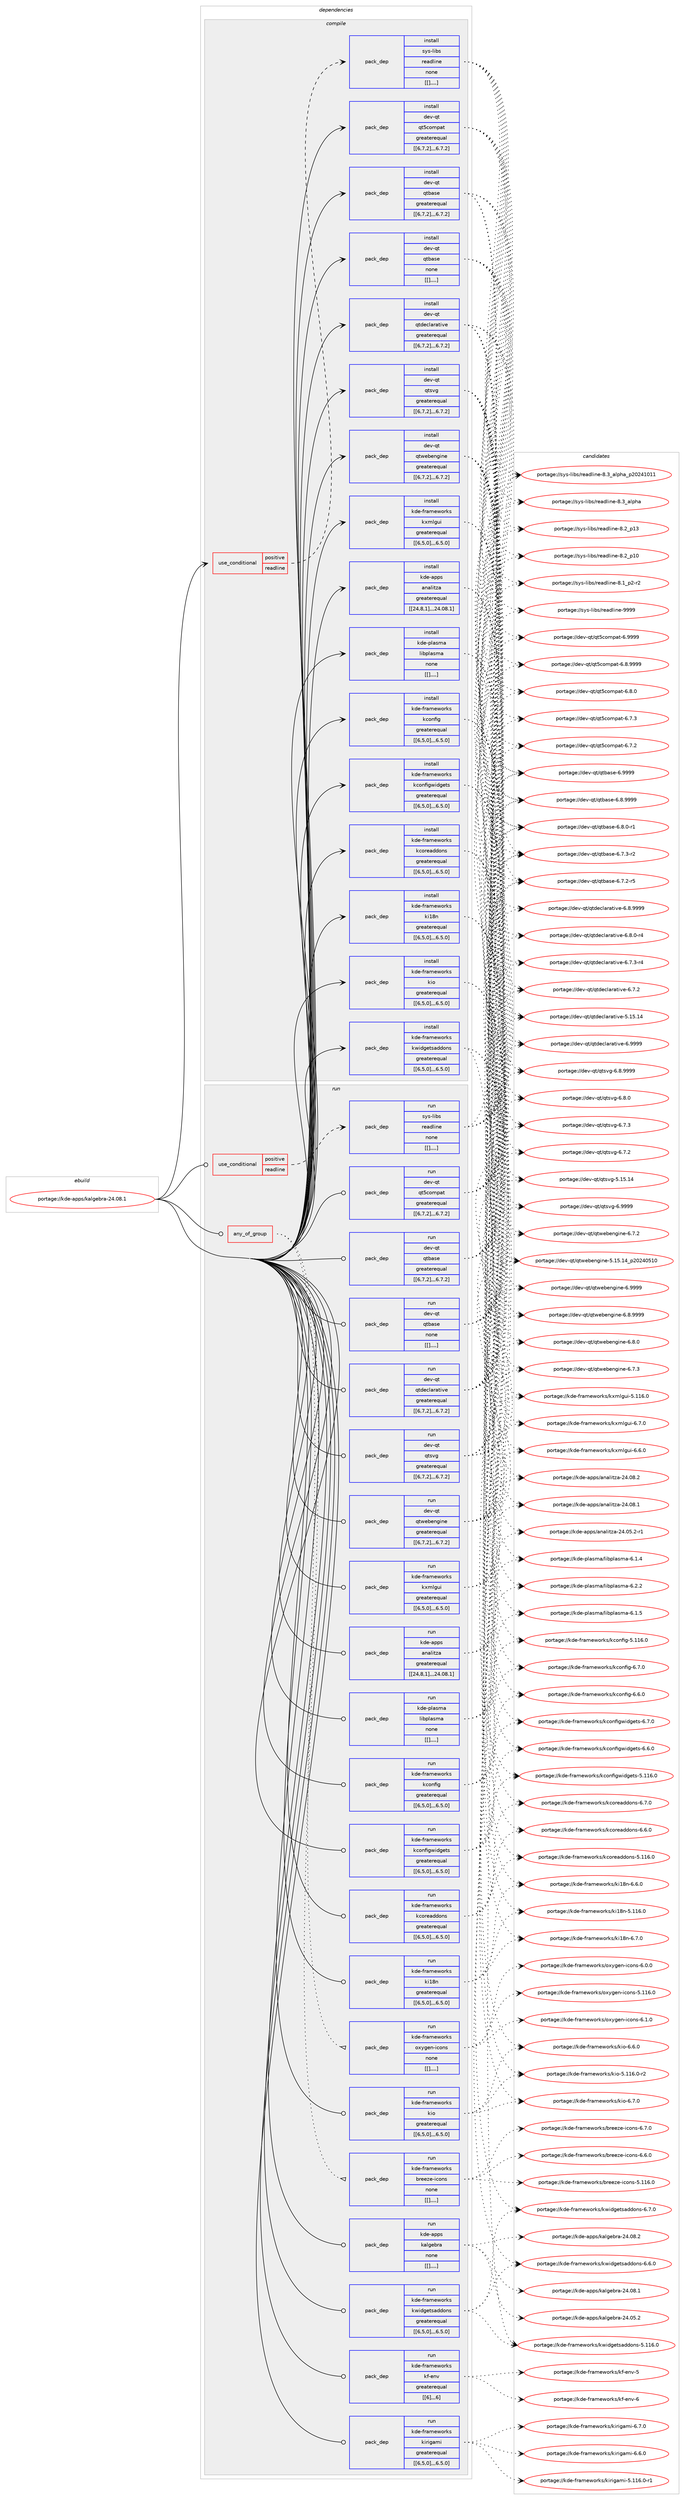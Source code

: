 digraph prolog {

# *************
# Graph options
# *************

newrank=true;
concentrate=true;
compound=true;
graph [rankdir=LR,fontname=Helvetica,fontsize=10,ranksep=1.5];#, ranksep=2.5, nodesep=0.2];
edge  [arrowhead=vee];
node  [fontname=Helvetica,fontsize=10];

# **********
# The ebuild
# **********

subgraph cluster_leftcol {
color=gray;
label=<<i>ebuild</i>>;
id [label="portage://kde-apps/kalgebra-24.08.1", color=red, width=4, href="../kde-apps/kalgebra-24.08.1.svg"];
}

# ****************
# The dependencies
# ****************

subgraph cluster_midcol {
color=gray;
label=<<i>dependencies</i>>;
subgraph cluster_compile {
fillcolor="#eeeeee";
style=filled;
label=<<i>compile</i>>;
subgraph cond71721 {
dependency262091 [label=<<TABLE BORDER="0" CELLBORDER="1" CELLSPACING="0" CELLPADDING="4"><TR><TD ROWSPAN="3" CELLPADDING="10">use_conditional</TD></TR><TR><TD>positive</TD></TR><TR><TD>readline</TD></TR></TABLE>>, shape=none, color=red];
subgraph pack188599 {
dependency262130 [label=<<TABLE BORDER="0" CELLBORDER="1" CELLSPACING="0" CELLPADDING="4" WIDTH="220"><TR><TD ROWSPAN="6" CELLPADDING="30">pack_dep</TD></TR><TR><TD WIDTH="110">install</TD></TR><TR><TD>sys-libs</TD></TR><TR><TD>readline</TD></TR><TR><TD>none</TD></TR><TR><TD>[[],,,,]</TD></TR></TABLE>>, shape=none, color=blue];
}
dependency262091:e -> dependency262130:w [weight=20,style="dashed",arrowhead="vee"];
}
id:e -> dependency262091:w [weight=20,style="solid",arrowhead="vee"];
subgraph pack188667 {
dependency262189 [label=<<TABLE BORDER="0" CELLBORDER="1" CELLSPACING="0" CELLPADDING="4" WIDTH="220"><TR><TD ROWSPAN="6" CELLPADDING="30">pack_dep</TD></TR><TR><TD WIDTH="110">install</TD></TR><TR><TD>dev-qt</TD></TR><TR><TD>qt5compat</TD></TR><TR><TD>greaterequal</TD></TR><TR><TD>[[6,7,2],,,6.7.2]</TD></TR></TABLE>>, shape=none, color=blue];
}
id:e -> dependency262189:w [weight=20,style="solid",arrowhead="vee"];
subgraph pack188670 {
dependency262213 [label=<<TABLE BORDER="0" CELLBORDER="1" CELLSPACING="0" CELLPADDING="4" WIDTH="220"><TR><TD ROWSPAN="6" CELLPADDING="30">pack_dep</TD></TR><TR><TD WIDTH="110">install</TD></TR><TR><TD>dev-qt</TD></TR><TR><TD>qtbase</TD></TR><TR><TD>greaterequal</TD></TR><TR><TD>[[6,7,2],,,6.7.2]</TD></TR></TABLE>>, shape=none, color=blue];
}
id:e -> dependency262213:w [weight=20,style="solid",arrowhead="vee"];
subgraph pack188724 {
dependency262261 [label=<<TABLE BORDER="0" CELLBORDER="1" CELLSPACING="0" CELLPADDING="4" WIDTH="220"><TR><TD ROWSPAN="6" CELLPADDING="30">pack_dep</TD></TR><TR><TD WIDTH="110">install</TD></TR><TR><TD>dev-qt</TD></TR><TR><TD>qtbase</TD></TR><TR><TD>none</TD></TR><TR><TD>[[],,,,]</TD></TR></TABLE>>, shape=none, color=blue];
}
id:e -> dependency262261:w [weight=20,style="solid",arrowhead="vee"];
subgraph pack188790 {
dependency262328 [label=<<TABLE BORDER="0" CELLBORDER="1" CELLSPACING="0" CELLPADDING="4" WIDTH="220"><TR><TD ROWSPAN="6" CELLPADDING="30">pack_dep</TD></TR><TR><TD WIDTH="110">install</TD></TR><TR><TD>dev-qt</TD></TR><TR><TD>qtdeclarative</TD></TR><TR><TD>greaterequal</TD></TR><TR><TD>[[6,7,2],,,6.7.2]</TD></TR></TABLE>>, shape=none, color=blue];
}
id:e -> dependency262328:w [weight=20,style="solid",arrowhead="vee"];
subgraph pack188831 {
dependency262466 [label=<<TABLE BORDER="0" CELLBORDER="1" CELLSPACING="0" CELLPADDING="4" WIDTH="220"><TR><TD ROWSPAN="6" CELLPADDING="30">pack_dep</TD></TR><TR><TD WIDTH="110">install</TD></TR><TR><TD>dev-qt</TD></TR><TR><TD>qtsvg</TD></TR><TR><TD>greaterequal</TD></TR><TR><TD>[[6,7,2],,,6.7.2]</TD></TR></TABLE>>, shape=none, color=blue];
}
id:e -> dependency262466:w [weight=20,style="solid",arrowhead="vee"];
subgraph pack188918 {
dependency262486 [label=<<TABLE BORDER="0" CELLBORDER="1" CELLSPACING="0" CELLPADDING="4" WIDTH="220"><TR><TD ROWSPAN="6" CELLPADDING="30">pack_dep</TD></TR><TR><TD WIDTH="110">install</TD></TR><TR><TD>dev-qt</TD></TR><TR><TD>qtwebengine</TD></TR><TR><TD>greaterequal</TD></TR><TR><TD>[[6,7,2],,,6.7.2]</TD></TR></TABLE>>, shape=none, color=blue];
}
id:e -> dependency262486:w [weight=20,style="solid",arrowhead="vee"];
subgraph pack188953 {
dependency262511 [label=<<TABLE BORDER="0" CELLBORDER="1" CELLSPACING="0" CELLPADDING="4" WIDTH="220"><TR><TD ROWSPAN="6" CELLPADDING="30">pack_dep</TD></TR><TR><TD WIDTH="110">install</TD></TR><TR><TD>kde-apps</TD></TR><TR><TD>analitza</TD></TR><TR><TD>greaterequal</TD></TR><TR><TD>[[24,8,1],,,24.08.1]</TD></TR></TABLE>>, shape=none, color=blue];
}
id:e -> dependency262511:w [weight=20,style="solid",arrowhead="vee"];
subgraph pack188973 {
dependency262580 [label=<<TABLE BORDER="0" CELLBORDER="1" CELLSPACING="0" CELLPADDING="4" WIDTH="220"><TR><TD ROWSPAN="6" CELLPADDING="30">pack_dep</TD></TR><TR><TD WIDTH="110">install</TD></TR><TR><TD>kde-frameworks</TD></TR><TR><TD>kconfig</TD></TR><TR><TD>greaterequal</TD></TR><TR><TD>[[6,5,0],,,6.5.0]</TD></TR></TABLE>>, shape=none, color=blue];
}
id:e -> dependency262580:w [weight=20,style="solid",arrowhead="vee"];
subgraph pack189030 {
dependency262640 [label=<<TABLE BORDER="0" CELLBORDER="1" CELLSPACING="0" CELLPADDING="4" WIDTH="220"><TR><TD ROWSPAN="6" CELLPADDING="30">pack_dep</TD></TR><TR><TD WIDTH="110">install</TD></TR><TR><TD>kde-frameworks</TD></TR><TR><TD>kconfigwidgets</TD></TR><TR><TD>greaterequal</TD></TR><TR><TD>[[6,5,0],,,6.5.0]</TD></TR></TABLE>>, shape=none, color=blue];
}
id:e -> dependency262640:w [weight=20,style="solid",arrowhead="vee"];
subgraph pack189062 {
dependency262656 [label=<<TABLE BORDER="0" CELLBORDER="1" CELLSPACING="0" CELLPADDING="4" WIDTH="220"><TR><TD ROWSPAN="6" CELLPADDING="30">pack_dep</TD></TR><TR><TD WIDTH="110">install</TD></TR><TR><TD>kde-frameworks</TD></TR><TR><TD>kcoreaddons</TD></TR><TR><TD>greaterequal</TD></TR><TR><TD>[[6,5,0],,,6.5.0]</TD></TR></TABLE>>, shape=none, color=blue];
}
id:e -> dependency262656:w [weight=20,style="solid",arrowhead="vee"];
subgraph pack189117 {
dependency262720 [label=<<TABLE BORDER="0" CELLBORDER="1" CELLSPACING="0" CELLPADDING="4" WIDTH="220"><TR><TD ROWSPAN="6" CELLPADDING="30">pack_dep</TD></TR><TR><TD WIDTH="110">install</TD></TR><TR><TD>kde-frameworks</TD></TR><TR><TD>ki18n</TD></TR><TR><TD>greaterequal</TD></TR><TR><TD>[[6,5,0],,,6.5.0]</TD></TR></TABLE>>, shape=none, color=blue];
}
id:e -> dependency262720:w [weight=20,style="solid",arrowhead="vee"];
subgraph pack189133 {
dependency262723 [label=<<TABLE BORDER="0" CELLBORDER="1" CELLSPACING="0" CELLPADDING="4" WIDTH="220"><TR><TD ROWSPAN="6" CELLPADDING="30">pack_dep</TD></TR><TR><TD WIDTH="110">install</TD></TR><TR><TD>kde-frameworks</TD></TR><TR><TD>kio</TD></TR><TR><TD>greaterequal</TD></TR><TR><TD>[[6,5,0],,,6.5.0]</TD></TR></TABLE>>, shape=none, color=blue];
}
id:e -> dependency262723:w [weight=20,style="solid",arrowhead="vee"];
subgraph pack189158 {
dependency262744 [label=<<TABLE BORDER="0" CELLBORDER="1" CELLSPACING="0" CELLPADDING="4" WIDTH="220"><TR><TD ROWSPAN="6" CELLPADDING="30">pack_dep</TD></TR><TR><TD WIDTH="110">install</TD></TR><TR><TD>kde-frameworks</TD></TR><TR><TD>kwidgetsaddons</TD></TR><TR><TD>greaterequal</TD></TR><TR><TD>[[6,5,0],,,6.5.0]</TD></TR></TABLE>>, shape=none, color=blue];
}
id:e -> dependency262744:w [weight=20,style="solid",arrowhead="vee"];
subgraph pack189179 {
dependency262790 [label=<<TABLE BORDER="0" CELLBORDER="1" CELLSPACING="0" CELLPADDING="4" WIDTH="220"><TR><TD ROWSPAN="6" CELLPADDING="30">pack_dep</TD></TR><TR><TD WIDTH="110">install</TD></TR><TR><TD>kde-frameworks</TD></TR><TR><TD>kxmlgui</TD></TR><TR><TD>greaterequal</TD></TR><TR><TD>[[6,5,0],,,6.5.0]</TD></TR></TABLE>>, shape=none, color=blue];
}
id:e -> dependency262790:w [weight=20,style="solid",arrowhead="vee"];
subgraph pack189196 {
dependency262902 [label=<<TABLE BORDER="0" CELLBORDER="1" CELLSPACING="0" CELLPADDING="4" WIDTH="220"><TR><TD ROWSPAN="6" CELLPADDING="30">pack_dep</TD></TR><TR><TD WIDTH="110">install</TD></TR><TR><TD>kde-plasma</TD></TR><TR><TD>libplasma</TD></TR><TR><TD>none</TD></TR><TR><TD>[[],,,,]</TD></TR></TABLE>>, shape=none, color=blue];
}
id:e -> dependency262902:w [weight=20,style="solid",arrowhead="vee"];
}
subgraph cluster_compileandrun {
fillcolor="#eeeeee";
style=filled;
label=<<i>compile and run</i>>;
}
subgraph cluster_run {
fillcolor="#eeeeee";
style=filled;
label=<<i>run</i>>;
subgraph any1655 {
dependency262907 [label=<<TABLE BORDER="0" CELLBORDER="1" CELLSPACING="0" CELLPADDING="4"><TR><TD CELLPADDING="10">any_of_group</TD></TR></TABLE>>, shape=none, color=red];subgraph pack189323 {
dependency262959 [label=<<TABLE BORDER="0" CELLBORDER="1" CELLSPACING="0" CELLPADDING="4" WIDTH="220"><TR><TD ROWSPAN="6" CELLPADDING="30">pack_dep</TD></TR><TR><TD WIDTH="110">run</TD></TR><TR><TD>kde-frameworks</TD></TR><TR><TD>breeze-icons</TD></TR><TR><TD>none</TD></TR><TR><TD>[[],,,,]</TD></TR></TABLE>>, shape=none, color=blue];
}
dependency262907:e -> dependency262959:w [weight=20,style="dotted",arrowhead="oinv"];
subgraph pack189368 {
dependency263003 [label=<<TABLE BORDER="0" CELLBORDER="1" CELLSPACING="0" CELLPADDING="4" WIDTH="220"><TR><TD ROWSPAN="6" CELLPADDING="30">pack_dep</TD></TR><TR><TD WIDTH="110">run</TD></TR><TR><TD>kde-frameworks</TD></TR><TR><TD>oxygen-icons</TD></TR><TR><TD>none</TD></TR><TR><TD>[[],,,,]</TD></TR></TABLE>>, shape=none, color=blue];
}
dependency262907:e -> dependency263003:w [weight=20,style="dotted",arrowhead="oinv"];
}
id:e -> dependency262907:w [weight=20,style="solid",arrowhead="odot"];
subgraph cond71804 {
dependency263010 [label=<<TABLE BORDER="0" CELLBORDER="1" CELLSPACING="0" CELLPADDING="4"><TR><TD ROWSPAN="3" CELLPADDING="10">use_conditional</TD></TR><TR><TD>positive</TD></TR><TR><TD>readline</TD></TR></TABLE>>, shape=none, color=red];
subgraph pack189404 {
dependency263092 [label=<<TABLE BORDER="0" CELLBORDER="1" CELLSPACING="0" CELLPADDING="4" WIDTH="220"><TR><TD ROWSPAN="6" CELLPADDING="30">pack_dep</TD></TR><TR><TD WIDTH="110">run</TD></TR><TR><TD>sys-libs</TD></TR><TR><TD>readline</TD></TR><TR><TD>none</TD></TR><TR><TD>[[],,,,]</TD></TR></TABLE>>, shape=none, color=blue];
}
dependency263010:e -> dependency263092:w [weight=20,style="dashed",arrowhead="vee"];
}
id:e -> dependency263010:w [weight=20,style="solid",arrowhead="odot"];
subgraph pack189553 {
dependency263179 [label=<<TABLE BORDER="0" CELLBORDER="1" CELLSPACING="0" CELLPADDING="4" WIDTH="220"><TR><TD ROWSPAN="6" CELLPADDING="30">pack_dep</TD></TR><TR><TD WIDTH="110">run</TD></TR><TR><TD>dev-qt</TD></TR><TR><TD>qt5compat</TD></TR><TR><TD>greaterequal</TD></TR><TR><TD>[[6,7,2],,,6.7.2]</TD></TR></TABLE>>, shape=none, color=blue];
}
id:e -> dependency263179:w [weight=20,style="solid",arrowhead="odot"];
subgraph pack189559 {
dependency263211 [label=<<TABLE BORDER="0" CELLBORDER="1" CELLSPACING="0" CELLPADDING="4" WIDTH="220"><TR><TD ROWSPAN="6" CELLPADDING="30">pack_dep</TD></TR><TR><TD WIDTH="110">run</TD></TR><TR><TD>dev-qt</TD></TR><TR><TD>qtbase</TD></TR><TR><TD>greaterequal</TD></TR><TR><TD>[[6,7,2],,,6.7.2]</TD></TR></TABLE>>, shape=none, color=blue];
}
id:e -> dependency263211:w [weight=20,style="solid",arrowhead="odot"];
subgraph pack189597 {
dependency263232 [label=<<TABLE BORDER="0" CELLBORDER="1" CELLSPACING="0" CELLPADDING="4" WIDTH="220"><TR><TD ROWSPAN="6" CELLPADDING="30">pack_dep</TD></TR><TR><TD WIDTH="110">run</TD></TR><TR><TD>dev-qt</TD></TR><TR><TD>qtbase</TD></TR><TR><TD>none</TD></TR><TR><TD>[[],,,,]</TD></TR></TABLE>>, shape=none, color=blue];
}
id:e -> dependency263232:w [weight=20,style="solid",arrowhead="odot"];
subgraph pack189599 {
dependency263312 [label=<<TABLE BORDER="0" CELLBORDER="1" CELLSPACING="0" CELLPADDING="4" WIDTH="220"><TR><TD ROWSPAN="6" CELLPADDING="30">pack_dep</TD></TR><TR><TD WIDTH="110">run</TD></TR><TR><TD>dev-qt</TD></TR><TR><TD>qtdeclarative</TD></TR><TR><TD>greaterequal</TD></TR><TR><TD>[[6,7,2],,,6.7.2]</TD></TR></TABLE>>, shape=none, color=blue];
}
id:e -> dependency263312:w [weight=20,style="solid",arrowhead="odot"];
subgraph pack189676 {
dependency263355 [label=<<TABLE BORDER="0" CELLBORDER="1" CELLSPACING="0" CELLPADDING="4" WIDTH="220"><TR><TD ROWSPAN="6" CELLPADDING="30">pack_dep</TD></TR><TR><TD WIDTH="110">run</TD></TR><TR><TD>dev-qt</TD></TR><TR><TD>qtsvg</TD></TR><TR><TD>greaterequal</TD></TR><TR><TD>[[6,7,2],,,6.7.2]</TD></TR></TABLE>>, shape=none, color=blue];
}
id:e -> dependency263355:w [weight=20,style="solid",arrowhead="odot"];
subgraph pack189730 {
dependency263469 [label=<<TABLE BORDER="0" CELLBORDER="1" CELLSPACING="0" CELLPADDING="4" WIDTH="220"><TR><TD ROWSPAN="6" CELLPADDING="30">pack_dep</TD></TR><TR><TD WIDTH="110">run</TD></TR><TR><TD>dev-qt</TD></TR><TR><TD>qtwebengine</TD></TR><TR><TD>greaterequal</TD></TR><TR><TD>[[6,7,2],,,6.7.2]</TD></TR></TABLE>>, shape=none, color=blue];
}
id:e -> dependency263469:w [weight=20,style="solid",arrowhead="odot"];
subgraph pack189828 {
dependency263510 [label=<<TABLE BORDER="0" CELLBORDER="1" CELLSPACING="0" CELLPADDING="4" WIDTH="220"><TR><TD ROWSPAN="6" CELLPADDING="30">pack_dep</TD></TR><TR><TD WIDTH="110">run</TD></TR><TR><TD>kde-apps</TD></TR><TR><TD>analitza</TD></TR><TR><TD>greaterequal</TD></TR><TR><TD>[[24,8,1],,,24.08.1]</TD></TR></TABLE>>, shape=none, color=blue];
}
id:e -> dependency263510:w [weight=20,style="solid",arrowhead="odot"];
subgraph pack189844 {
dependency263565 [label=<<TABLE BORDER="0" CELLBORDER="1" CELLSPACING="0" CELLPADDING="4" WIDTH="220"><TR><TD ROWSPAN="6" CELLPADDING="30">pack_dep</TD></TR><TR><TD WIDTH="110">run</TD></TR><TR><TD>kde-frameworks</TD></TR><TR><TD>kconfig</TD></TR><TR><TD>greaterequal</TD></TR><TR><TD>[[6,5,0],,,6.5.0]</TD></TR></TABLE>>, shape=none, color=blue];
}
id:e -> dependency263565:w [weight=20,style="solid",arrowhead="odot"];
subgraph pack189930 {
dependency263610 [label=<<TABLE BORDER="0" CELLBORDER="1" CELLSPACING="0" CELLPADDING="4" WIDTH="220"><TR><TD ROWSPAN="6" CELLPADDING="30">pack_dep</TD></TR><TR><TD WIDTH="110">run</TD></TR><TR><TD>kde-frameworks</TD></TR><TR><TD>kconfigwidgets</TD></TR><TR><TD>greaterequal</TD></TR><TR><TD>[[6,5,0],,,6.5.0]</TD></TR></TABLE>>, shape=none, color=blue];
}
id:e -> dependency263610:w [weight=20,style="solid",arrowhead="odot"];
subgraph pack189933 {
dependency263614 [label=<<TABLE BORDER="0" CELLBORDER="1" CELLSPACING="0" CELLPADDING="4" WIDTH="220"><TR><TD ROWSPAN="6" CELLPADDING="30">pack_dep</TD></TR><TR><TD WIDTH="110">run</TD></TR><TR><TD>kde-frameworks</TD></TR><TR><TD>kcoreaddons</TD></TR><TR><TD>greaterequal</TD></TR><TR><TD>[[6,5,0],,,6.5.0]</TD></TR></TABLE>>, shape=none, color=blue];
}
id:e -> dependency263614:w [weight=20,style="solid",arrowhead="odot"];
subgraph pack189936 {
dependency263654 [label=<<TABLE BORDER="0" CELLBORDER="1" CELLSPACING="0" CELLPADDING="4" WIDTH="220"><TR><TD ROWSPAN="6" CELLPADDING="30">pack_dep</TD></TR><TR><TD WIDTH="110">run</TD></TR><TR><TD>kde-frameworks</TD></TR><TR><TD>kf-env</TD></TR><TR><TD>greaterequal</TD></TR><TR><TD>[[6],,,6]</TD></TR></TABLE>>, shape=none, color=blue];
}
id:e -> dependency263654:w [weight=20,style="solid",arrowhead="odot"];
subgraph pack190058 {
dependency263792 [label=<<TABLE BORDER="0" CELLBORDER="1" CELLSPACING="0" CELLPADDING="4" WIDTH="220"><TR><TD ROWSPAN="6" CELLPADDING="30">pack_dep</TD></TR><TR><TD WIDTH="110">run</TD></TR><TR><TD>kde-frameworks</TD></TR><TR><TD>ki18n</TD></TR><TR><TD>greaterequal</TD></TR><TR><TD>[[6,5,0],,,6.5.0]</TD></TR></TABLE>>, shape=none, color=blue];
}
id:e -> dependency263792:w [weight=20,style="solid",arrowhead="odot"];
subgraph pack190111 {
dependency263815 [label=<<TABLE BORDER="0" CELLBORDER="1" CELLSPACING="0" CELLPADDING="4" WIDTH="220"><TR><TD ROWSPAN="6" CELLPADDING="30">pack_dep</TD></TR><TR><TD WIDTH="110">run</TD></TR><TR><TD>kde-frameworks</TD></TR><TR><TD>kio</TD></TR><TR><TD>greaterequal</TD></TR><TR><TD>[[6,5,0],,,6.5.0]</TD></TR></TABLE>>, shape=none, color=blue];
}
id:e -> dependency263815:w [weight=20,style="solid",arrowhead="odot"];
subgraph pack190153 {
dependency263864 [label=<<TABLE BORDER="0" CELLBORDER="1" CELLSPACING="0" CELLPADDING="4" WIDTH="220"><TR><TD ROWSPAN="6" CELLPADDING="30">pack_dep</TD></TR><TR><TD WIDTH="110">run</TD></TR><TR><TD>kde-frameworks</TD></TR><TR><TD>kirigami</TD></TR><TR><TD>greaterequal</TD></TR><TR><TD>[[6,5,0],,,6.5.0]</TD></TR></TABLE>>, shape=none, color=blue];
}
id:e -> dependency263864:w [weight=20,style="solid",arrowhead="odot"];
subgraph pack190157 {
dependency263902 [label=<<TABLE BORDER="0" CELLBORDER="1" CELLSPACING="0" CELLPADDING="4" WIDTH="220"><TR><TD ROWSPAN="6" CELLPADDING="30">pack_dep</TD></TR><TR><TD WIDTH="110">run</TD></TR><TR><TD>kde-frameworks</TD></TR><TR><TD>kwidgetsaddons</TD></TR><TR><TD>greaterequal</TD></TR><TR><TD>[[6,5,0],,,6.5.0]</TD></TR></TABLE>>, shape=none, color=blue];
}
id:e -> dependency263902:w [weight=20,style="solid",arrowhead="odot"];
subgraph pack190297 {
dependency264040 [label=<<TABLE BORDER="0" CELLBORDER="1" CELLSPACING="0" CELLPADDING="4" WIDTH="220"><TR><TD ROWSPAN="6" CELLPADDING="30">pack_dep</TD></TR><TR><TD WIDTH="110">run</TD></TR><TR><TD>kde-frameworks</TD></TR><TR><TD>kxmlgui</TD></TR><TR><TD>greaterequal</TD></TR><TR><TD>[[6,5,0],,,6.5.0]</TD></TR></TABLE>>, shape=none, color=blue];
}
id:e -> dependency264040:w [weight=20,style="solid",arrowhead="odot"];
subgraph pack190315 {
dependency264042 [label=<<TABLE BORDER="0" CELLBORDER="1" CELLSPACING="0" CELLPADDING="4" WIDTH="220"><TR><TD ROWSPAN="6" CELLPADDING="30">pack_dep</TD></TR><TR><TD WIDTH="110">run</TD></TR><TR><TD>kde-plasma</TD></TR><TR><TD>libplasma</TD></TR><TR><TD>none</TD></TR><TR><TD>[[],,,,]</TD></TR></TABLE>>, shape=none, color=blue];
}
id:e -> dependency264042:w [weight=20,style="solid",arrowhead="odot"];
subgraph pack190332 {
dependency264072 [label=<<TABLE BORDER="0" CELLBORDER="1" CELLSPACING="0" CELLPADDING="4" WIDTH="220"><TR><TD ROWSPAN="6" CELLPADDING="30">pack_dep</TD></TR><TR><TD WIDTH="110">run</TD></TR><TR><TD>kde-apps</TD></TR><TR><TD>kalgebra</TD></TR><TR><TD>none</TD></TR><TR><TD>[[],,,,]</TD></TR></TABLE>>, shape=none, color=blue];
}
id:e -> dependency264072:w [weight=20,style="solid",arrowhead="odot"];
}
}

# **************
# The candidates
# **************

subgraph cluster_choices {
rank=same;
color=gray;
label=<<i>candidates</i>>;

subgraph choice188503 {
color=black;
nodesep=1;
choice115121115451081059811547114101971001081051101014557575757 [label="portage://sys-libs/readline-9999", color=red, width=4,href="../sys-libs/readline-9999.svg"];
choice1151211154510810598115471141019710010810511010145564651959710811210497951125048505249484949 [label="portage://sys-libs/readline-8.3_alpha_p20241011", color=red, width=4,href="../sys-libs/readline-8.3_alpha_p20241011.svg"];
choice1151211154510810598115471141019710010810511010145564651959710811210497 [label="portage://sys-libs/readline-8.3_alpha", color=red, width=4,href="../sys-libs/readline-8.3_alpha.svg"];
choice1151211154510810598115471141019710010810511010145564650951124951 [label="portage://sys-libs/readline-8.2_p13", color=red, width=4,href="../sys-libs/readline-8.2_p13.svg"];
choice1151211154510810598115471141019710010810511010145564650951124948 [label="portage://sys-libs/readline-8.2_p10", color=red, width=4,href="../sys-libs/readline-8.2_p10.svg"];
choice115121115451081059811547114101971001081051101014556464995112504511450 [label="portage://sys-libs/readline-8.1_p2-r2", color=red, width=4,href="../sys-libs/readline-8.1_p2-r2.svg"];
dependency262130:e -> choice115121115451081059811547114101971001081051101014557575757:w [style=dotted,weight="100"];
dependency262130:e -> choice1151211154510810598115471141019710010810511010145564651959710811210497951125048505249484949:w [style=dotted,weight="100"];
dependency262130:e -> choice1151211154510810598115471141019710010810511010145564651959710811210497:w [style=dotted,weight="100"];
dependency262130:e -> choice1151211154510810598115471141019710010810511010145564650951124951:w [style=dotted,weight="100"];
dependency262130:e -> choice1151211154510810598115471141019710010810511010145564650951124948:w [style=dotted,weight="100"];
dependency262130:e -> choice115121115451081059811547114101971001081051101014556464995112504511450:w [style=dotted,weight="100"];
}
subgraph choice188557 {
color=black;
nodesep=1;
choice100101118451131164711311653991111091129711645544657575757 [label="portage://dev-qt/qt5compat-6.9999", color=red, width=4,href="../dev-qt/qt5compat-6.9999.svg"];
choice1001011184511311647113116539911110911297116455446564657575757 [label="portage://dev-qt/qt5compat-6.8.9999", color=red, width=4,href="../dev-qt/qt5compat-6.8.9999.svg"];
choice1001011184511311647113116539911110911297116455446564648 [label="portage://dev-qt/qt5compat-6.8.0", color=red, width=4,href="../dev-qt/qt5compat-6.8.0.svg"];
choice1001011184511311647113116539911110911297116455446554651 [label="portage://dev-qt/qt5compat-6.7.3", color=red, width=4,href="../dev-qt/qt5compat-6.7.3.svg"];
choice1001011184511311647113116539911110911297116455446554650 [label="portage://dev-qt/qt5compat-6.7.2", color=red, width=4,href="../dev-qt/qt5compat-6.7.2.svg"];
dependency262189:e -> choice100101118451131164711311653991111091129711645544657575757:w [style=dotted,weight="100"];
dependency262189:e -> choice1001011184511311647113116539911110911297116455446564657575757:w [style=dotted,weight="100"];
dependency262189:e -> choice1001011184511311647113116539911110911297116455446564648:w [style=dotted,weight="100"];
dependency262189:e -> choice1001011184511311647113116539911110911297116455446554651:w [style=dotted,weight="100"];
dependency262189:e -> choice1001011184511311647113116539911110911297116455446554650:w [style=dotted,weight="100"];
}
subgraph choice188566 {
color=black;
nodesep=1;
choice1001011184511311647113116989711510145544657575757 [label="portage://dev-qt/qtbase-6.9999", color=red, width=4,href="../dev-qt/qtbase-6.9999.svg"];
choice10010111845113116471131169897115101455446564657575757 [label="portage://dev-qt/qtbase-6.8.9999", color=red, width=4,href="../dev-qt/qtbase-6.8.9999.svg"];
choice100101118451131164711311698971151014554465646484511449 [label="portage://dev-qt/qtbase-6.8.0-r1", color=red, width=4,href="../dev-qt/qtbase-6.8.0-r1.svg"];
choice100101118451131164711311698971151014554465546514511450 [label="portage://dev-qt/qtbase-6.7.3-r2", color=red, width=4,href="../dev-qt/qtbase-6.7.3-r2.svg"];
choice100101118451131164711311698971151014554465546504511453 [label="portage://dev-qt/qtbase-6.7.2-r5", color=red, width=4,href="../dev-qt/qtbase-6.7.2-r5.svg"];
dependency262213:e -> choice1001011184511311647113116989711510145544657575757:w [style=dotted,weight="100"];
dependency262213:e -> choice10010111845113116471131169897115101455446564657575757:w [style=dotted,weight="100"];
dependency262213:e -> choice100101118451131164711311698971151014554465646484511449:w [style=dotted,weight="100"];
dependency262213:e -> choice100101118451131164711311698971151014554465546514511450:w [style=dotted,weight="100"];
dependency262213:e -> choice100101118451131164711311698971151014554465546504511453:w [style=dotted,weight="100"];
}
subgraph choice188595 {
color=black;
nodesep=1;
choice1001011184511311647113116989711510145544657575757 [label="portage://dev-qt/qtbase-6.9999", color=red, width=4,href="../dev-qt/qtbase-6.9999.svg"];
choice10010111845113116471131169897115101455446564657575757 [label="portage://dev-qt/qtbase-6.8.9999", color=red, width=4,href="../dev-qt/qtbase-6.8.9999.svg"];
choice100101118451131164711311698971151014554465646484511449 [label="portage://dev-qt/qtbase-6.8.0-r1", color=red, width=4,href="../dev-qt/qtbase-6.8.0-r1.svg"];
choice100101118451131164711311698971151014554465546514511450 [label="portage://dev-qt/qtbase-6.7.3-r2", color=red, width=4,href="../dev-qt/qtbase-6.7.3-r2.svg"];
choice100101118451131164711311698971151014554465546504511453 [label="portage://dev-qt/qtbase-6.7.2-r5", color=red, width=4,href="../dev-qt/qtbase-6.7.2-r5.svg"];
dependency262261:e -> choice1001011184511311647113116989711510145544657575757:w [style=dotted,weight="100"];
dependency262261:e -> choice10010111845113116471131169897115101455446564657575757:w [style=dotted,weight="100"];
dependency262261:e -> choice100101118451131164711311698971151014554465646484511449:w [style=dotted,weight="100"];
dependency262261:e -> choice100101118451131164711311698971151014554465546514511450:w [style=dotted,weight="100"];
dependency262261:e -> choice100101118451131164711311698971151014554465546504511453:w [style=dotted,weight="100"];
}
subgraph choice188610 {
color=black;
nodesep=1;
choice100101118451131164711311610010199108971149711610511810145544657575757 [label="portage://dev-qt/qtdeclarative-6.9999", color=red, width=4,href="../dev-qt/qtdeclarative-6.9999.svg"];
choice1001011184511311647113116100101991089711497116105118101455446564657575757 [label="portage://dev-qt/qtdeclarative-6.8.9999", color=red, width=4,href="../dev-qt/qtdeclarative-6.8.9999.svg"];
choice10010111845113116471131161001019910897114971161051181014554465646484511452 [label="portage://dev-qt/qtdeclarative-6.8.0-r4", color=red, width=4,href="../dev-qt/qtdeclarative-6.8.0-r4.svg"];
choice10010111845113116471131161001019910897114971161051181014554465546514511452 [label="portage://dev-qt/qtdeclarative-6.7.3-r4", color=red, width=4,href="../dev-qt/qtdeclarative-6.7.3-r4.svg"];
choice1001011184511311647113116100101991089711497116105118101455446554650 [label="portage://dev-qt/qtdeclarative-6.7.2", color=red, width=4,href="../dev-qt/qtdeclarative-6.7.2.svg"];
choice10010111845113116471131161001019910897114971161051181014553464953464952 [label="portage://dev-qt/qtdeclarative-5.15.14", color=red, width=4,href="../dev-qt/qtdeclarative-5.15.14.svg"];
dependency262328:e -> choice100101118451131164711311610010199108971149711610511810145544657575757:w [style=dotted,weight="100"];
dependency262328:e -> choice1001011184511311647113116100101991089711497116105118101455446564657575757:w [style=dotted,weight="100"];
dependency262328:e -> choice10010111845113116471131161001019910897114971161051181014554465646484511452:w [style=dotted,weight="100"];
dependency262328:e -> choice10010111845113116471131161001019910897114971161051181014554465546514511452:w [style=dotted,weight="100"];
dependency262328:e -> choice1001011184511311647113116100101991089711497116105118101455446554650:w [style=dotted,weight="100"];
dependency262328:e -> choice10010111845113116471131161001019910897114971161051181014553464953464952:w [style=dotted,weight="100"];
}
subgraph choice188622 {
color=black;
nodesep=1;
choice100101118451131164711311611511810345544657575757 [label="portage://dev-qt/qtsvg-6.9999", color=red, width=4,href="../dev-qt/qtsvg-6.9999.svg"];
choice1001011184511311647113116115118103455446564657575757 [label="portage://dev-qt/qtsvg-6.8.9999", color=red, width=4,href="../dev-qt/qtsvg-6.8.9999.svg"];
choice1001011184511311647113116115118103455446564648 [label="portage://dev-qt/qtsvg-6.8.0", color=red, width=4,href="../dev-qt/qtsvg-6.8.0.svg"];
choice1001011184511311647113116115118103455446554651 [label="portage://dev-qt/qtsvg-6.7.3", color=red, width=4,href="../dev-qt/qtsvg-6.7.3.svg"];
choice1001011184511311647113116115118103455446554650 [label="portage://dev-qt/qtsvg-6.7.2", color=red, width=4,href="../dev-qt/qtsvg-6.7.2.svg"];
choice10010111845113116471131161151181034553464953464952 [label="portage://dev-qt/qtsvg-5.15.14", color=red, width=4,href="../dev-qt/qtsvg-5.15.14.svg"];
dependency262466:e -> choice100101118451131164711311611511810345544657575757:w [style=dotted,weight="100"];
dependency262466:e -> choice1001011184511311647113116115118103455446564657575757:w [style=dotted,weight="100"];
dependency262466:e -> choice1001011184511311647113116115118103455446564648:w [style=dotted,weight="100"];
dependency262466:e -> choice1001011184511311647113116115118103455446554651:w [style=dotted,weight="100"];
dependency262466:e -> choice1001011184511311647113116115118103455446554650:w [style=dotted,weight="100"];
dependency262466:e -> choice10010111845113116471131161151181034553464953464952:w [style=dotted,weight="100"];
}
subgraph choice188695 {
color=black;
nodesep=1;
choice10010111845113116471131161191019810111010310511010145544657575757 [label="portage://dev-qt/qtwebengine-6.9999", color=red, width=4,href="../dev-qt/qtwebengine-6.9999.svg"];
choice100101118451131164711311611910198101110103105110101455446564657575757 [label="portage://dev-qt/qtwebengine-6.8.9999", color=red, width=4,href="../dev-qt/qtwebengine-6.8.9999.svg"];
choice100101118451131164711311611910198101110103105110101455446564648 [label="portage://dev-qt/qtwebengine-6.8.0", color=red, width=4,href="../dev-qt/qtwebengine-6.8.0.svg"];
choice100101118451131164711311611910198101110103105110101455446554651 [label="portage://dev-qt/qtwebengine-6.7.3", color=red, width=4,href="../dev-qt/qtwebengine-6.7.3.svg"];
choice100101118451131164711311611910198101110103105110101455446554650 [label="portage://dev-qt/qtwebengine-6.7.2", color=red, width=4,href="../dev-qt/qtwebengine-6.7.2.svg"];
choice1001011184511311647113116119101981011101031051101014553464953464952951125048505248534948 [label="portage://dev-qt/qtwebengine-5.15.14_p20240510", color=red, width=4,href="../dev-qt/qtwebengine-5.15.14_p20240510.svg"];
dependency262486:e -> choice10010111845113116471131161191019810111010310511010145544657575757:w [style=dotted,weight="100"];
dependency262486:e -> choice100101118451131164711311611910198101110103105110101455446564657575757:w [style=dotted,weight="100"];
dependency262486:e -> choice100101118451131164711311611910198101110103105110101455446564648:w [style=dotted,weight="100"];
dependency262486:e -> choice100101118451131164711311611910198101110103105110101455446554651:w [style=dotted,weight="100"];
dependency262486:e -> choice100101118451131164711311611910198101110103105110101455446554650:w [style=dotted,weight="100"];
dependency262486:e -> choice1001011184511311647113116119101981011101031051101014553464953464952951125048505248534948:w [style=dotted,weight="100"];
}
subgraph choice188723 {
color=black;
nodesep=1;
choice1071001014597112112115479711097108105116122974550524648564650 [label="portage://kde-apps/analitza-24.08.2", color=red, width=4,href="../kde-apps/analitza-24.08.2.svg"];
choice1071001014597112112115479711097108105116122974550524648564649 [label="portage://kde-apps/analitza-24.08.1", color=red, width=4,href="../kde-apps/analitza-24.08.1.svg"];
choice10710010145971121121154797110971081051161229745505246485346504511449 [label="portage://kde-apps/analitza-24.05.2-r1", color=red, width=4,href="../kde-apps/analitza-24.05.2-r1.svg"];
dependency262511:e -> choice1071001014597112112115479711097108105116122974550524648564650:w [style=dotted,weight="100"];
dependency262511:e -> choice1071001014597112112115479711097108105116122974550524648564649:w [style=dotted,weight="100"];
dependency262511:e -> choice10710010145971121121154797110971081051161229745505246485346504511449:w [style=dotted,weight="100"];
}
subgraph choice188748 {
color=black;
nodesep=1;
choice10710010145102114971091011191111141071154710799111110102105103455446554648 [label="portage://kde-frameworks/kconfig-6.7.0", color=red, width=4,href="../kde-frameworks/kconfig-6.7.0.svg"];
choice10710010145102114971091011191111141071154710799111110102105103455446544648 [label="portage://kde-frameworks/kconfig-6.6.0", color=red, width=4,href="../kde-frameworks/kconfig-6.6.0.svg"];
choice107100101451021149710910111911111410711547107991111101021051034553464949544648 [label="portage://kde-frameworks/kconfig-5.116.0", color=red, width=4,href="../kde-frameworks/kconfig-5.116.0.svg"];
dependency262580:e -> choice10710010145102114971091011191111141071154710799111110102105103455446554648:w [style=dotted,weight="100"];
dependency262580:e -> choice10710010145102114971091011191111141071154710799111110102105103455446544648:w [style=dotted,weight="100"];
dependency262580:e -> choice107100101451021149710910111911111410711547107991111101021051034553464949544648:w [style=dotted,weight="100"];
}
subgraph choice188754 {
color=black;
nodesep=1;
choice10710010145102114971091011191111141071154710799111110102105103119105100103101116115455446554648 [label="portage://kde-frameworks/kconfigwidgets-6.7.0", color=red, width=4,href="../kde-frameworks/kconfigwidgets-6.7.0.svg"];
choice10710010145102114971091011191111141071154710799111110102105103119105100103101116115455446544648 [label="portage://kde-frameworks/kconfigwidgets-6.6.0", color=red, width=4,href="../kde-frameworks/kconfigwidgets-6.6.0.svg"];
choice107100101451021149710910111911111410711547107991111101021051031191051001031011161154553464949544648 [label="portage://kde-frameworks/kconfigwidgets-5.116.0", color=red, width=4,href="../kde-frameworks/kconfigwidgets-5.116.0.svg"];
dependency262640:e -> choice10710010145102114971091011191111141071154710799111110102105103119105100103101116115455446554648:w [style=dotted,weight="100"];
dependency262640:e -> choice10710010145102114971091011191111141071154710799111110102105103119105100103101116115455446544648:w [style=dotted,weight="100"];
dependency262640:e -> choice107100101451021149710910111911111410711547107991111101021051031191051001031011161154553464949544648:w [style=dotted,weight="100"];
}
subgraph choice188964 {
color=black;
nodesep=1;
choice1071001014510211497109101119111114107115471079911111410197100100111110115455446554648 [label="portage://kde-frameworks/kcoreaddons-6.7.0", color=red, width=4,href="../kde-frameworks/kcoreaddons-6.7.0.svg"];
choice1071001014510211497109101119111114107115471079911111410197100100111110115455446544648 [label="portage://kde-frameworks/kcoreaddons-6.6.0", color=red, width=4,href="../kde-frameworks/kcoreaddons-6.6.0.svg"];
choice10710010145102114971091011191111141071154710799111114101971001001111101154553464949544648 [label="portage://kde-frameworks/kcoreaddons-5.116.0", color=red, width=4,href="../kde-frameworks/kcoreaddons-5.116.0.svg"];
dependency262656:e -> choice1071001014510211497109101119111114107115471079911111410197100100111110115455446554648:w [style=dotted,weight="100"];
dependency262656:e -> choice1071001014510211497109101119111114107115471079911111410197100100111110115455446544648:w [style=dotted,weight="100"];
dependency262656:e -> choice10710010145102114971091011191111141071154710799111114101971001001111101154553464949544648:w [style=dotted,weight="100"];
}
subgraph choice189098 {
color=black;
nodesep=1;
choice1071001014510211497109101119111114107115471071054956110455446554648 [label="portage://kde-frameworks/ki18n-6.7.0", color=red, width=4,href="../kde-frameworks/ki18n-6.7.0.svg"];
choice1071001014510211497109101119111114107115471071054956110455446544648 [label="portage://kde-frameworks/ki18n-6.6.0", color=red, width=4,href="../kde-frameworks/ki18n-6.6.0.svg"];
choice10710010145102114971091011191111141071154710710549561104553464949544648 [label="portage://kde-frameworks/ki18n-5.116.0", color=red, width=4,href="../kde-frameworks/ki18n-5.116.0.svg"];
dependency262720:e -> choice1071001014510211497109101119111114107115471071054956110455446554648:w [style=dotted,weight="100"];
dependency262720:e -> choice1071001014510211497109101119111114107115471071054956110455446544648:w [style=dotted,weight="100"];
dependency262720:e -> choice10710010145102114971091011191111141071154710710549561104553464949544648:w [style=dotted,weight="100"];
}
subgraph choice189178 {
color=black;
nodesep=1;
choice107100101451021149710910111911111410711547107105111455446554648 [label="portage://kde-frameworks/kio-6.7.0", color=red, width=4,href="../kde-frameworks/kio-6.7.0.svg"];
choice107100101451021149710910111911111410711547107105111455446544648 [label="portage://kde-frameworks/kio-6.6.0", color=red, width=4,href="../kde-frameworks/kio-6.6.0.svg"];
choice10710010145102114971091011191111141071154710710511145534649495446484511450 [label="portage://kde-frameworks/kio-5.116.0-r2", color=red, width=4,href="../kde-frameworks/kio-5.116.0-r2.svg"];
dependency262723:e -> choice107100101451021149710910111911111410711547107105111455446554648:w [style=dotted,weight="100"];
dependency262723:e -> choice107100101451021149710910111911111410711547107105111455446544648:w [style=dotted,weight="100"];
dependency262723:e -> choice10710010145102114971091011191111141071154710710511145534649495446484511450:w [style=dotted,weight="100"];
}
subgraph choice189185 {
color=black;
nodesep=1;
choice10710010145102114971091011191111141071154710711910510010310111611597100100111110115455446554648 [label="portage://kde-frameworks/kwidgetsaddons-6.7.0", color=red, width=4,href="../kde-frameworks/kwidgetsaddons-6.7.0.svg"];
choice10710010145102114971091011191111141071154710711910510010310111611597100100111110115455446544648 [label="portage://kde-frameworks/kwidgetsaddons-6.6.0", color=red, width=4,href="../kde-frameworks/kwidgetsaddons-6.6.0.svg"];
choice107100101451021149710910111911111410711547107119105100103101116115971001001111101154553464949544648 [label="portage://kde-frameworks/kwidgetsaddons-5.116.0", color=red, width=4,href="../kde-frameworks/kwidgetsaddons-5.116.0.svg"];
dependency262744:e -> choice10710010145102114971091011191111141071154710711910510010310111611597100100111110115455446554648:w [style=dotted,weight="100"];
dependency262744:e -> choice10710010145102114971091011191111141071154710711910510010310111611597100100111110115455446544648:w [style=dotted,weight="100"];
dependency262744:e -> choice107100101451021149710910111911111410711547107119105100103101116115971001001111101154553464949544648:w [style=dotted,weight="100"];
}
subgraph choice189193 {
color=black;
nodesep=1;
choice107100101451021149710910111911111410711547107120109108103117105455446554648 [label="portage://kde-frameworks/kxmlgui-6.7.0", color=red, width=4,href="../kde-frameworks/kxmlgui-6.7.0.svg"];
choice107100101451021149710910111911111410711547107120109108103117105455446544648 [label="portage://kde-frameworks/kxmlgui-6.6.0", color=red, width=4,href="../kde-frameworks/kxmlgui-6.6.0.svg"];
choice1071001014510211497109101119111114107115471071201091081031171054553464949544648 [label="portage://kde-frameworks/kxmlgui-5.116.0", color=red, width=4,href="../kde-frameworks/kxmlgui-5.116.0.svg"];
dependency262790:e -> choice107100101451021149710910111911111410711547107120109108103117105455446554648:w [style=dotted,weight="100"];
dependency262790:e -> choice107100101451021149710910111911111410711547107120109108103117105455446544648:w [style=dotted,weight="100"];
dependency262790:e -> choice1071001014510211497109101119111114107115471071201091081031171054553464949544648:w [style=dotted,weight="100"];
}
subgraph choice189199 {
color=black;
nodesep=1;
choice10710010145112108971151099747108105981121089711510997455446504650 [label="portage://kde-plasma/libplasma-6.2.2", color=red, width=4,href="../kde-plasma/libplasma-6.2.2.svg"];
choice10710010145112108971151099747108105981121089711510997455446494653 [label="portage://kde-plasma/libplasma-6.1.5", color=red, width=4,href="../kde-plasma/libplasma-6.1.5.svg"];
choice10710010145112108971151099747108105981121089711510997455446494652 [label="portage://kde-plasma/libplasma-6.1.4", color=red, width=4,href="../kde-plasma/libplasma-6.1.4.svg"];
dependency262902:e -> choice10710010145112108971151099747108105981121089711510997455446504650:w [style=dotted,weight="100"];
dependency262902:e -> choice10710010145112108971151099747108105981121089711510997455446494653:w [style=dotted,weight="100"];
dependency262902:e -> choice10710010145112108971151099747108105981121089711510997455446494652:w [style=dotted,weight="100"];
}
subgraph choice189204 {
color=black;
nodesep=1;
choice107100101451021149710910111911111410711547981141011011221014510599111110115455446554648 [label="portage://kde-frameworks/breeze-icons-6.7.0", color=red, width=4,href="../kde-frameworks/breeze-icons-6.7.0.svg"];
choice107100101451021149710910111911111410711547981141011011221014510599111110115455446544648 [label="portage://kde-frameworks/breeze-icons-6.6.0", color=red, width=4,href="../kde-frameworks/breeze-icons-6.6.0.svg"];
choice1071001014510211497109101119111114107115479811410110112210145105991111101154553464949544648 [label="portage://kde-frameworks/breeze-icons-5.116.0", color=red, width=4,href="../kde-frameworks/breeze-icons-5.116.0.svg"];
dependency262959:e -> choice107100101451021149710910111911111410711547981141011011221014510599111110115455446554648:w [style=dotted,weight="100"];
dependency262959:e -> choice107100101451021149710910111911111410711547981141011011221014510599111110115455446544648:w [style=dotted,weight="100"];
dependency262959:e -> choice1071001014510211497109101119111114107115479811410110112210145105991111101154553464949544648:w [style=dotted,weight="100"];
}
subgraph choice189256 {
color=black;
nodesep=1;
choice1071001014510211497109101119111114107115471111201211031011104510599111110115455446494648 [label="portage://kde-frameworks/oxygen-icons-6.1.0", color=red, width=4,href="../kde-frameworks/oxygen-icons-6.1.0.svg"];
choice1071001014510211497109101119111114107115471111201211031011104510599111110115455446484648 [label="portage://kde-frameworks/oxygen-icons-6.0.0", color=red, width=4,href="../kde-frameworks/oxygen-icons-6.0.0.svg"];
choice10710010145102114971091011191111141071154711112012110310111045105991111101154553464949544648 [label="portage://kde-frameworks/oxygen-icons-5.116.0", color=red, width=4,href="../kde-frameworks/oxygen-icons-5.116.0.svg"];
dependency263003:e -> choice1071001014510211497109101119111114107115471111201211031011104510599111110115455446494648:w [style=dotted,weight="100"];
dependency263003:e -> choice1071001014510211497109101119111114107115471111201211031011104510599111110115455446484648:w [style=dotted,weight="100"];
dependency263003:e -> choice10710010145102114971091011191111141071154711112012110310111045105991111101154553464949544648:w [style=dotted,weight="100"];
}
subgraph choice189265 {
color=black;
nodesep=1;
choice115121115451081059811547114101971001081051101014557575757 [label="portage://sys-libs/readline-9999", color=red, width=4,href="../sys-libs/readline-9999.svg"];
choice1151211154510810598115471141019710010810511010145564651959710811210497951125048505249484949 [label="portage://sys-libs/readline-8.3_alpha_p20241011", color=red, width=4,href="../sys-libs/readline-8.3_alpha_p20241011.svg"];
choice1151211154510810598115471141019710010810511010145564651959710811210497 [label="portage://sys-libs/readline-8.3_alpha", color=red, width=4,href="../sys-libs/readline-8.3_alpha.svg"];
choice1151211154510810598115471141019710010810511010145564650951124951 [label="portage://sys-libs/readline-8.2_p13", color=red, width=4,href="../sys-libs/readline-8.2_p13.svg"];
choice1151211154510810598115471141019710010810511010145564650951124948 [label="portage://sys-libs/readline-8.2_p10", color=red, width=4,href="../sys-libs/readline-8.2_p10.svg"];
choice115121115451081059811547114101971001081051101014556464995112504511450 [label="portage://sys-libs/readline-8.1_p2-r2", color=red, width=4,href="../sys-libs/readline-8.1_p2-r2.svg"];
dependency263092:e -> choice115121115451081059811547114101971001081051101014557575757:w [style=dotted,weight="100"];
dependency263092:e -> choice1151211154510810598115471141019710010810511010145564651959710811210497951125048505249484949:w [style=dotted,weight="100"];
dependency263092:e -> choice1151211154510810598115471141019710010810511010145564651959710811210497:w [style=dotted,weight="100"];
dependency263092:e -> choice1151211154510810598115471141019710010810511010145564650951124951:w [style=dotted,weight="100"];
dependency263092:e -> choice1151211154510810598115471141019710010810511010145564650951124948:w [style=dotted,weight="100"];
dependency263092:e -> choice115121115451081059811547114101971001081051101014556464995112504511450:w [style=dotted,weight="100"];
}
subgraph choice189267 {
color=black;
nodesep=1;
choice100101118451131164711311653991111091129711645544657575757 [label="portage://dev-qt/qt5compat-6.9999", color=red, width=4,href="../dev-qt/qt5compat-6.9999.svg"];
choice1001011184511311647113116539911110911297116455446564657575757 [label="portage://dev-qt/qt5compat-6.8.9999", color=red, width=4,href="../dev-qt/qt5compat-6.8.9999.svg"];
choice1001011184511311647113116539911110911297116455446564648 [label="portage://dev-qt/qt5compat-6.8.0", color=red, width=4,href="../dev-qt/qt5compat-6.8.0.svg"];
choice1001011184511311647113116539911110911297116455446554651 [label="portage://dev-qt/qt5compat-6.7.3", color=red, width=4,href="../dev-qt/qt5compat-6.7.3.svg"];
choice1001011184511311647113116539911110911297116455446554650 [label="portage://dev-qt/qt5compat-6.7.2", color=red, width=4,href="../dev-qt/qt5compat-6.7.2.svg"];
dependency263179:e -> choice100101118451131164711311653991111091129711645544657575757:w [style=dotted,weight="100"];
dependency263179:e -> choice1001011184511311647113116539911110911297116455446564657575757:w [style=dotted,weight="100"];
dependency263179:e -> choice1001011184511311647113116539911110911297116455446564648:w [style=dotted,weight="100"];
dependency263179:e -> choice1001011184511311647113116539911110911297116455446554651:w [style=dotted,weight="100"];
dependency263179:e -> choice1001011184511311647113116539911110911297116455446554650:w [style=dotted,weight="100"];
}
subgraph choice189270 {
color=black;
nodesep=1;
choice1001011184511311647113116989711510145544657575757 [label="portage://dev-qt/qtbase-6.9999", color=red, width=4,href="../dev-qt/qtbase-6.9999.svg"];
choice10010111845113116471131169897115101455446564657575757 [label="portage://dev-qt/qtbase-6.8.9999", color=red, width=4,href="../dev-qt/qtbase-6.8.9999.svg"];
choice100101118451131164711311698971151014554465646484511449 [label="portage://dev-qt/qtbase-6.8.0-r1", color=red, width=4,href="../dev-qt/qtbase-6.8.0-r1.svg"];
choice100101118451131164711311698971151014554465546514511450 [label="portage://dev-qt/qtbase-6.7.3-r2", color=red, width=4,href="../dev-qt/qtbase-6.7.3-r2.svg"];
choice100101118451131164711311698971151014554465546504511453 [label="portage://dev-qt/qtbase-6.7.2-r5", color=red, width=4,href="../dev-qt/qtbase-6.7.2-r5.svg"];
dependency263211:e -> choice1001011184511311647113116989711510145544657575757:w [style=dotted,weight="100"];
dependency263211:e -> choice10010111845113116471131169897115101455446564657575757:w [style=dotted,weight="100"];
dependency263211:e -> choice100101118451131164711311698971151014554465646484511449:w [style=dotted,weight="100"];
dependency263211:e -> choice100101118451131164711311698971151014554465546514511450:w [style=dotted,weight="100"];
dependency263211:e -> choice100101118451131164711311698971151014554465546504511453:w [style=dotted,weight="100"];
}
subgraph choice189325 {
color=black;
nodesep=1;
choice1001011184511311647113116989711510145544657575757 [label="portage://dev-qt/qtbase-6.9999", color=red, width=4,href="../dev-qt/qtbase-6.9999.svg"];
choice10010111845113116471131169897115101455446564657575757 [label="portage://dev-qt/qtbase-6.8.9999", color=red, width=4,href="../dev-qt/qtbase-6.8.9999.svg"];
choice100101118451131164711311698971151014554465646484511449 [label="portage://dev-qt/qtbase-6.8.0-r1", color=red, width=4,href="../dev-qt/qtbase-6.8.0-r1.svg"];
choice100101118451131164711311698971151014554465546514511450 [label="portage://dev-qt/qtbase-6.7.3-r2", color=red, width=4,href="../dev-qt/qtbase-6.7.3-r2.svg"];
choice100101118451131164711311698971151014554465546504511453 [label="portage://dev-qt/qtbase-6.7.2-r5", color=red, width=4,href="../dev-qt/qtbase-6.7.2-r5.svg"];
dependency263232:e -> choice1001011184511311647113116989711510145544657575757:w [style=dotted,weight="100"];
dependency263232:e -> choice10010111845113116471131169897115101455446564657575757:w [style=dotted,weight="100"];
dependency263232:e -> choice100101118451131164711311698971151014554465646484511449:w [style=dotted,weight="100"];
dependency263232:e -> choice100101118451131164711311698971151014554465546514511450:w [style=dotted,weight="100"];
dependency263232:e -> choice100101118451131164711311698971151014554465546504511453:w [style=dotted,weight="100"];
}
subgraph choice189346 {
color=black;
nodesep=1;
choice100101118451131164711311610010199108971149711610511810145544657575757 [label="portage://dev-qt/qtdeclarative-6.9999", color=red, width=4,href="../dev-qt/qtdeclarative-6.9999.svg"];
choice1001011184511311647113116100101991089711497116105118101455446564657575757 [label="portage://dev-qt/qtdeclarative-6.8.9999", color=red, width=4,href="../dev-qt/qtdeclarative-6.8.9999.svg"];
choice10010111845113116471131161001019910897114971161051181014554465646484511452 [label="portage://dev-qt/qtdeclarative-6.8.0-r4", color=red, width=4,href="../dev-qt/qtdeclarative-6.8.0-r4.svg"];
choice10010111845113116471131161001019910897114971161051181014554465546514511452 [label="portage://dev-qt/qtdeclarative-6.7.3-r4", color=red, width=4,href="../dev-qt/qtdeclarative-6.7.3-r4.svg"];
choice1001011184511311647113116100101991089711497116105118101455446554650 [label="portage://dev-qt/qtdeclarative-6.7.2", color=red, width=4,href="../dev-qt/qtdeclarative-6.7.2.svg"];
choice10010111845113116471131161001019910897114971161051181014553464953464952 [label="portage://dev-qt/qtdeclarative-5.15.14", color=red, width=4,href="../dev-qt/qtdeclarative-5.15.14.svg"];
dependency263312:e -> choice100101118451131164711311610010199108971149711610511810145544657575757:w [style=dotted,weight="100"];
dependency263312:e -> choice1001011184511311647113116100101991089711497116105118101455446564657575757:w [style=dotted,weight="100"];
dependency263312:e -> choice10010111845113116471131161001019910897114971161051181014554465646484511452:w [style=dotted,weight="100"];
dependency263312:e -> choice10010111845113116471131161001019910897114971161051181014554465546514511452:w [style=dotted,weight="100"];
dependency263312:e -> choice1001011184511311647113116100101991089711497116105118101455446554650:w [style=dotted,weight="100"];
dependency263312:e -> choice10010111845113116471131161001019910897114971161051181014553464953464952:w [style=dotted,weight="100"];
}
subgraph choice189359 {
color=black;
nodesep=1;
choice100101118451131164711311611511810345544657575757 [label="portage://dev-qt/qtsvg-6.9999", color=red, width=4,href="../dev-qt/qtsvg-6.9999.svg"];
choice1001011184511311647113116115118103455446564657575757 [label="portage://dev-qt/qtsvg-6.8.9999", color=red, width=4,href="../dev-qt/qtsvg-6.8.9999.svg"];
choice1001011184511311647113116115118103455446564648 [label="portage://dev-qt/qtsvg-6.8.0", color=red, width=4,href="../dev-qt/qtsvg-6.8.0.svg"];
choice1001011184511311647113116115118103455446554651 [label="portage://dev-qt/qtsvg-6.7.3", color=red, width=4,href="../dev-qt/qtsvg-6.7.3.svg"];
choice1001011184511311647113116115118103455446554650 [label="portage://dev-qt/qtsvg-6.7.2", color=red, width=4,href="../dev-qt/qtsvg-6.7.2.svg"];
choice10010111845113116471131161151181034553464953464952 [label="portage://dev-qt/qtsvg-5.15.14", color=red, width=4,href="../dev-qt/qtsvg-5.15.14.svg"];
dependency263355:e -> choice100101118451131164711311611511810345544657575757:w [style=dotted,weight="100"];
dependency263355:e -> choice1001011184511311647113116115118103455446564657575757:w [style=dotted,weight="100"];
dependency263355:e -> choice1001011184511311647113116115118103455446564648:w [style=dotted,weight="100"];
dependency263355:e -> choice1001011184511311647113116115118103455446554651:w [style=dotted,weight="100"];
dependency263355:e -> choice1001011184511311647113116115118103455446554650:w [style=dotted,weight="100"];
dependency263355:e -> choice10010111845113116471131161151181034553464953464952:w [style=dotted,weight="100"];
}
subgraph choice189364 {
color=black;
nodesep=1;
choice10010111845113116471131161191019810111010310511010145544657575757 [label="portage://dev-qt/qtwebengine-6.9999", color=red, width=4,href="../dev-qt/qtwebengine-6.9999.svg"];
choice100101118451131164711311611910198101110103105110101455446564657575757 [label="portage://dev-qt/qtwebengine-6.8.9999", color=red, width=4,href="../dev-qt/qtwebengine-6.8.9999.svg"];
choice100101118451131164711311611910198101110103105110101455446564648 [label="portage://dev-qt/qtwebengine-6.8.0", color=red, width=4,href="../dev-qt/qtwebengine-6.8.0.svg"];
choice100101118451131164711311611910198101110103105110101455446554651 [label="portage://dev-qt/qtwebengine-6.7.3", color=red, width=4,href="../dev-qt/qtwebengine-6.7.3.svg"];
choice100101118451131164711311611910198101110103105110101455446554650 [label="portage://dev-qt/qtwebengine-6.7.2", color=red, width=4,href="../dev-qt/qtwebengine-6.7.2.svg"];
choice1001011184511311647113116119101981011101031051101014553464953464952951125048505248534948 [label="portage://dev-qt/qtwebengine-5.15.14_p20240510", color=red, width=4,href="../dev-qt/qtwebengine-5.15.14_p20240510.svg"];
dependency263469:e -> choice10010111845113116471131161191019810111010310511010145544657575757:w [style=dotted,weight="100"];
dependency263469:e -> choice100101118451131164711311611910198101110103105110101455446564657575757:w [style=dotted,weight="100"];
dependency263469:e -> choice100101118451131164711311611910198101110103105110101455446564648:w [style=dotted,weight="100"];
dependency263469:e -> choice100101118451131164711311611910198101110103105110101455446554651:w [style=dotted,weight="100"];
dependency263469:e -> choice100101118451131164711311611910198101110103105110101455446554650:w [style=dotted,weight="100"];
dependency263469:e -> choice1001011184511311647113116119101981011101031051101014553464953464952951125048505248534948:w [style=dotted,weight="100"];
}
subgraph choice189369 {
color=black;
nodesep=1;
choice1071001014597112112115479711097108105116122974550524648564650 [label="portage://kde-apps/analitza-24.08.2", color=red, width=4,href="../kde-apps/analitza-24.08.2.svg"];
choice1071001014597112112115479711097108105116122974550524648564649 [label="portage://kde-apps/analitza-24.08.1", color=red, width=4,href="../kde-apps/analitza-24.08.1.svg"];
choice10710010145971121121154797110971081051161229745505246485346504511449 [label="portage://kde-apps/analitza-24.05.2-r1", color=red, width=4,href="../kde-apps/analitza-24.05.2-r1.svg"];
dependency263510:e -> choice1071001014597112112115479711097108105116122974550524648564650:w [style=dotted,weight="100"];
dependency263510:e -> choice1071001014597112112115479711097108105116122974550524648564649:w [style=dotted,weight="100"];
dependency263510:e -> choice10710010145971121121154797110971081051161229745505246485346504511449:w [style=dotted,weight="100"];
}
subgraph choice189407 {
color=black;
nodesep=1;
choice10710010145102114971091011191111141071154710799111110102105103455446554648 [label="portage://kde-frameworks/kconfig-6.7.0", color=red, width=4,href="../kde-frameworks/kconfig-6.7.0.svg"];
choice10710010145102114971091011191111141071154710799111110102105103455446544648 [label="portage://kde-frameworks/kconfig-6.6.0", color=red, width=4,href="../kde-frameworks/kconfig-6.6.0.svg"];
choice107100101451021149710910111911111410711547107991111101021051034553464949544648 [label="portage://kde-frameworks/kconfig-5.116.0", color=red, width=4,href="../kde-frameworks/kconfig-5.116.0.svg"];
dependency263565:e -> choice10710010145102114971091011191111141071154710799111110102105103455446554648:w [style=dotted,weight="100"];
dependency263565:e -> choice10710010145102114971091011191111141071154710799111110102105103455446544648:w [style=dotted,weight="100"];
dependency263565:e -> choice107100101451021149710910111911111410711547107991111101021051034553464949544648:w [style=dotted,weight="100"];
}
subgraph choice189414 {
color=black;
nodesep=1;
choice10710010145102114971091011191111141071154710799111110102105103119105100103101116115455446554648 [label="portage://kde-frameworks/kconfigwidgets-6.7.0", color=red, width=4,href="../kde-frameworks/kconfigwidgets-6.7.0.svg"];
choice10710010145102114971091011191111141071154710799111110102105103119105100103101116115455446544648 [label="portage://kde-frameworks/kconfigwidgets-6.6.0", color=red, width=4,href="../kde-frameworks/kconfigwidgets-6.6.0.svg"];
choice107100101451021149710910111911111410711547107991111101021051031191051001031011161154553464949544648 [label="portage://kde-frameworks/kconfigwidgets-5.116.0", color=red, width=4,href="../kde-frameworks/kconfigwidgets-5.116.0.svg"];
dependency263610:e -> choice10710010145102114971091011191111141071154710799111110102105103119105100103101116115455446554648:w [style=dotted,weight="100"];
dependency263610:e -> choice10710010145102114971091011191111141071154710799111110102105103119105100103101116115455446544648:w [style=dotted,weight="100"];
dependency263610:e -> choice107100101451021149710910111911111410711547107991111101021051031191051001031011161154553464949544648:w [style=dotted,weight="100"];
}
subgraph choice189418 {
color=black;
nodesep=1;
choice1071001014510211497109101119111114107115471079911111410197100100111110115455446554648 [label="portage://kde-frameworks/kcoreaddons-6.7.0", color=red, width=4,href="../kde-frameworks/kcoreaddons-6.7.0.svg"];
choice1071001014510211497109101119111114107115471079911111410197100100111110115455446544648 [label="portage://kde-frameworks/kcoreaddons-6.6.0", color=red, width=4,href="../kde-frameworks/kcoreaddons-6.6.0.svg"];
choice10710010145102114971091011191111141071154710799111114101971001001111101154553464949544648 [label="portage://kde-frameworks/kcoreaddons-5.116.0", color=red, width=4,href="../kde-frameworks/kcoreaddons-5.116.0.svg"];
dependency263614:e -> choice1071001014510211497109101119111114107115471079911111410197100100111110115455446554648:w [style=dotted,weight="100"];
dependency263614:e -> choice1071001014510211497109101119111114107115471079911111410197100100111110115455446544648:w [style=dotted,weight="100"];
dependency263614:e -> choice10710010145102114971091011191111141071154710799111114101971001001111101154553464949544648:w [style=dotted,weight="100"];
}
subgraph choice189425 {
color=black;
nodesep=1;
choice107100101451021149710910111911111410711547107102451011101184554 [label="portage://kde-frameworks/kf-env-6", color=red, width=4,href="../kde-frameworks/kf-env-6.svg"];
choice107100101451021149710910111911111410711547107102451011101184553 [label="portage://kde-frameworks/kf-env-5", color=red, width=4,href="../kde-frameworks/kf-env-5.svg"];
dependency263654:e -> choice107100101451021149710910111911111410711547107102451011101184554:w [style=dotted,weight="100"];
dependency263654:e -> choice107100101451021149710910111911111410711547107102451011101184553:w [style=dotted,weight="100"];
}
subgraph choice189428 {
color=black;
nodesep=1;
choice1071001014510211497109101119111114107115471071054956110455446554648 [label="portage://kde-frameworks/ki18n-6.7.0", color=red, width=4,href="../kde-frameworks/ki18n-6.7.0.svg"];
choice1071001014510211497109101119111114107115471071054956110455446544648 [label="portage://kde-frameworks/ki18n-6.6.0", color=red, width=4,href="../kde-frameworks/ki18n-6.6.0.svg"];
choice10710010145102114971091011191111141071154710710549561104553464949544648 [label="portage://kde-frameworks/ki18n-5.116.0", color=red, width=4,href="../kde-frameworks/ki18n-5.116.0.svg"];
dependency263792:e -> choice1071001014510211497109101119111114107115471071054956110455446554648:w [style=dotted,weight="100"];
dependency263792:e -> choice1071001014510211497109101119111114107115471071054956110455446544648:w [style=dotted,weight="100"];
dependency263792:e -> choice10710010145102114971091011191111141071154710710549561104553464949544648:w [style=dotted,weight="100"];
}
subgraph choice189461 {
color=black;
nodesep=1;
choice107100101451021149710910111911111410711547107105111455446554648 [label="portage://kde-frameworks/kio-6.7.0", color=red, width=4,href="../kde-frameworks/kio-6.7.0.svg"];
choice107100101451021149710910111911111410711547107105111455446544648 [label="portage://kde-frameworks/kio-6.6.0", color=red, width=4,href="../kde-frameworks/kio-6.6.0.svg"];
choice10710010145102114971091011191111141071154710710511145534649495446484511450 [label="portage://kde-frameworks/kio-5.116.0-r2", color=red, width=4,href="../kde-frameworks/kio-5.116.0-r2.svg"];
dependency263815:e -> choice107100101451021149710910111911111410711547107105111455446554648:w [style=dotted,weight="100"];
dependency263815:e -> choice107100101451021149710910111911111410711547107105111455446544648:w [style=dotted,weight="100"];
dependency263815:e -> choice10710010145102114971091011191111141071154710710511145534649495446484511450:w [style=dotted,weight="100"];
}
subgraph choice189466 {
color=black;
nodesep=1;
choice10710010145102114971091011191111141071154710710511410510397109105455446554648 [label="portage://kde-frameworks/kirigami-6.7.0", color=red, width=4,href="../kde-frameworks/kirigami-6.7.0.svg"];
choice10710010145102114971091011191111141071154710710511410510397109105455446544648 [label="portage://kde-frameworks/kirigami-6.6.0", color=red, width=4,href="../kde-frameworks/kirigami-6.6.0.svg"];
choice1071001014510211497109101119111114107115471071051141051039710910545534649495446484511449 [label="portage://kde-frameworks/kirigami-5.116.0-r1", color=red, width=4,href="../kde-frameworks/kirigami-5.116.0-r1.svg"];
dependency263864:e -> choice10710010145102114971091011191111141071154710710511410510397109105455446554648:w [style=dotted,weight="100"];
dependency263864:e -> choice10710010145102114971091011191111141071154710710511410510397109105455446544648:w [style=dotted,weight="100"];
dependency263864:e -> choice1071001014510211497109101119111114107115471071051141051039710910545534649495446484511449:w [style=dotted,weight="100"];
}
subgraph choice189474 {
color=black;
nodesep=1;
choice10710010145102114971091011191111141071154710711910510010310111611597100100111110115455446554648 [label="portage://kde-frameworks/kwidgetsaddons-6.7.0", color=red, width=4,href="../kde-frameworks/kwidgetsaddons-6.7.0.svg"];
choice10710010145102114971091011191111141071154710711910510010310111611597100100111110115455446544648 [label="portage://kde-frameworks/kwidgetsaddons-6.6.0", color=red, width=4,href="../kde-frameworks/kwidgetsaddons-6.6.0.svg"];
choice107100101451021149710910111911111410711547107119105100103101116115971001001111101154553464949544648 [label="portage://kde-frameworks/kwidgetsaddons-5.116.0", color=red, width=4,href="../kde-frameworks/kwidgetsaddons-5.116.0.svg"];
dependency263902:e -> choice10710010145102114971091011191111141071154710711910510010310111611597100100111110115455446554648:w [style=dotted,weight="100"];
dependency263902:e -> choice10710010145102114971091011191111141071154710711910510010310111611597100100111110115455446544648:w [style=dotted,weight="100"];
dependency263902:e -> choice107100101451021149710910111911111410711547107119105100103101116115971001001111101154553464949544648:w [style=dotted,weight="100"];
}
subgraph choice189517 {
color=black;
nodesep=1;
choice107100101451021149710910111911111410711547107120109108103117105455446554648 [label="portage://kde-frameworks/kxmlgui-6.7.0", color=red, width=4,href="../kde-frameworks/kxmlgui-6.7.0.svg"];
choice107100101451021149710910111911111410711547107120109108103117105455446544648 [label="portage://kde-frameworks/kxmlgui-6.6.0", color=red, width=4,href="../kde-frameworks/kxmlgui-6.6.0.svg"];
choice1071001014510211497109101119111114107115471071201091081031171054553464949544648 [label="portage://kde-frameworks/kxmlgui-5.116.0", color=red, width=4,href="../kde-frameworks/kxmlgui-5.116.0.svg"];
dependency264040:e -> choice107100101451021149710910111911111410711547107120109108103117105455446554648:w [style=dotted,weight="100"];
dependency264040:e -> choice107100101451021149710910111911111410711547107120109108103117105455446544648:w [style=dotted,weight="100"];
dependency264040:e -> choice1071001014510211497109101119111114107115471071201091081031171054553464949544648:w [style=dotted,weight="100"];
}
subgraph choice189547 {
color=black;
nodesep=1;
choice10710010145112108971151099747108105981121089711510997455446504650 [label="portage://kde-plasma/libplasma-6.2.2", color=red, width=4,href="../kde-plasma/libplasma-6.2.2.svg"];
choice10710010145112108971151099747108105981121089711510997455446494653 [label="portage://kde-plasma/libplasma-6.1.5", color=red, width=4,href="../kde-plasma/libplasma-6.1.5.svg"];
choice10710010145112108971151099747108105981121089711510997455446494652 [label="portage://kde-plasma/libplasma-6.1.4", color=red, width=4,href="../kde-plasma/libplasma-6.1.4.svg"];
dependency264042:e -> choice10710010145112108971151099747108105981121089711510997455446504650:w [style=dotted,weight="100"];
dependency264042:e -> choice10710010145112108971151099747108105981121089711510997455446494653:w [style=dotted,weight="100"];
dependency264042:e -> choice10710010145112108971151099747108105981121089711510997455446494652:w [style=dotted,weight="100"];
}
subgraph choice189553 {
color=black;
nodesep=1;
choice1071001014597112112115471079710810310198114974550524648564650 [label="portage://kde-apps/kalgebra-24.08.2", color=red, width=4,href="../kde-apps/kalgebra-24.08.2.svg"];
choice1071001014597112112115471079710810310198114974550524648564649 [label="portage://kde-apps/kalgebra-24.08.1", color=red, width=4,href="../kde-apps/kalgebra-24.08.1.svg"];
choice1071001014597112112115471079710810310198114974550524648534650 [label="portage://kde-apps/kalgebra-24.05.2", color=red, width=4,href="../kde-apps/kalgebra-24.05.2.svg"];
dependency264072:e -> choice1071001014597112112115471079710810310198114974550524648564650:w [style=dotted,weight="100"];
dependency264072:e -> choice1071001014597112112115471079710810310198114974550524648564649:w [style=dotted,weight="100"];
dependency264072:e -> choice1071001014597112112115471079710810310198114974550524648534650:w [style=dotted,weight="100"];
}
}

}
